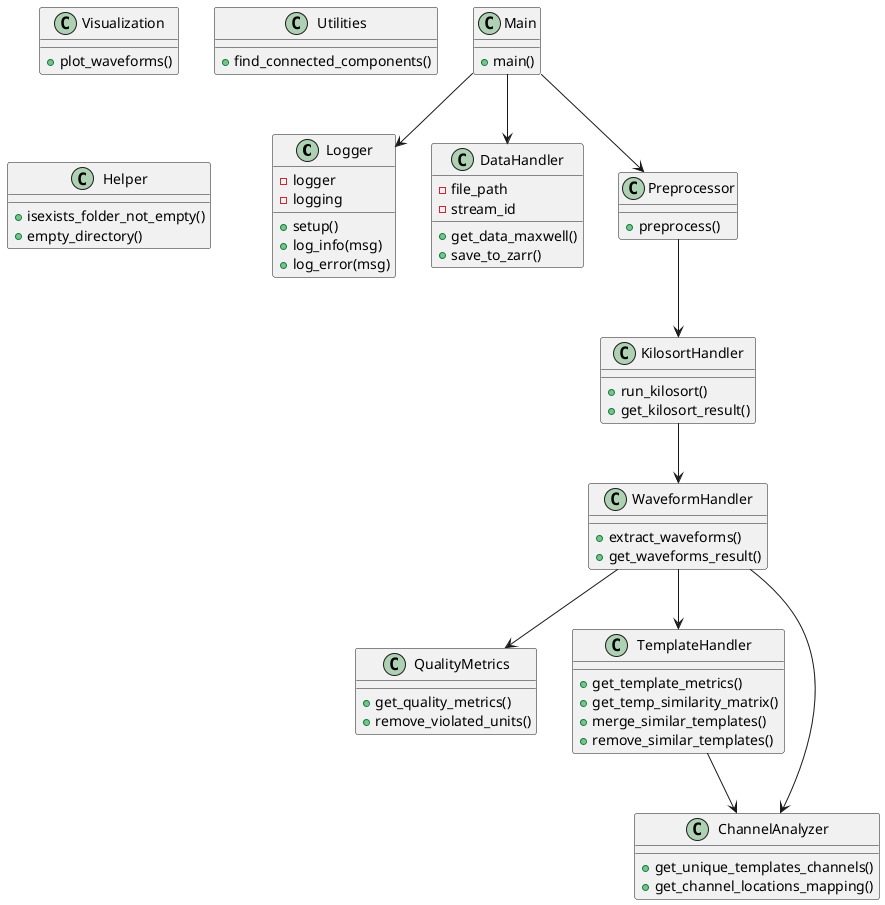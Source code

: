 @startuml

class Logger {
  - logger
  - logging
  + setup()
  + log_info(msg)
  + log_error(msg)
}

class DataHandler {
  - file_path
  - stream_id
  + get_data_maxwell()
  + save_to_zarr()
}

class Preprocessor {
  + preprocess()
}

class KilosortHandler {
  + run_kilosort()
  + get_kilosort_result()
}

class WaveformHandler {
  + extract_waveforms()
  + get_waveforms_result()
}

class QualityMetrics {
  + get_quality_metrics()
  + remove_violated_units()
}

class TemplateHandler {
  + get_template_metrics()
  + get_temp_similarity_matrix()
  + merge_similar_templates()
  + remove_similar_templates()
}

class ChannelAnalyzer {
  + get_unique_templates_channels()
  + get_channel_locations_mapping()
}

class Visualization {
  + plot_waveforms()
}

class Utilities {
  + find_connected_components()
}

class Helper {
  + isexists_folder_not_empty()
  + empty_directory()
}

class Main {
  + main()
}

Main --> Logger
Main --> DataHandler
Main --> Preprocessor
Preprocessor --> KilosortHandler
KilosortHandler --> WaveformHandler
WaveformHandler --> QualityMetrics
WaveformHandler --> TemplateHandler
TemplateHandler --> ChannelAnalyzer
WaveformHandler --> ChannelAnalyzer

@enduml